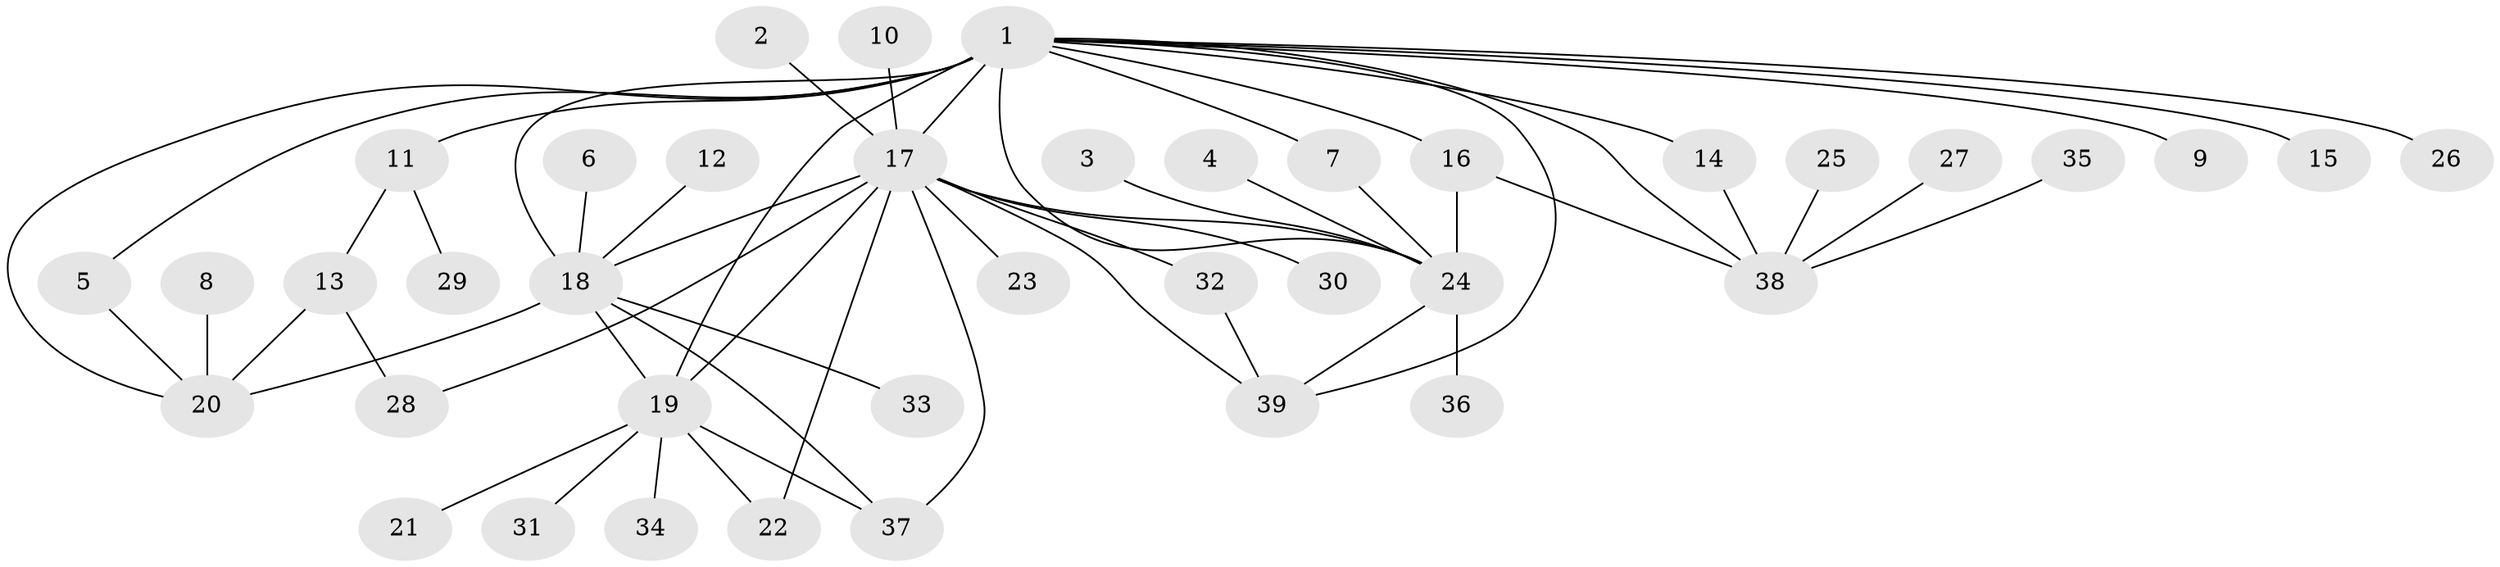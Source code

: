 // original degree distribution, {2: 0.16883116883116883, 13: 0.025974025974025976, 3: 0.1038961038961039, 11: 0.012987012987012988, 7: 0.03896103896103896, 6: 0.03896103896103896, 4: 0.07792207792207792, 1: 0.4935064935064935, 5: 0.025974025974025976, 8: 0.012987012987012988}
// Generated by graph-tools (version 1.1) at 2025/49/03/09/25 03:49:53]
// undirected, 39 vertices, 56 edges
graph export_dot {
graph [start="1"]
  node [color=gray90,style=filled];
  1;
  2;
  3;
  4;
  5;
  6;
  7;
  8;
  9;
  10;
  11;
  12;
  13;
  14;
  15;
  16;
  17;
  18;
  19;
  20;
  21;
  22;
  23;
  24;
  25;
  26;
  27;
  28;
  29;
  30;
  31;
  32;
  33;
  34;
  35;
  36;
  37;
  38;
  39;
  1 -- 5 [weight=1.0];
  1 -- 7 [weight=1.0];
  1 -- 9 [weight=1.0];
  1 -- 11 [weight=2.0];
  1 -- 14 [weight=1.0];
  1 -- 15 [weight=1.0];
  1 -- 16 [weight=1.0];
  1 -- 17 [weight=2.0];
  1 -- 18 [weight=2.0];
  1 -- 19 [weight=1.0];
  1 -- 20 [weight=1.0];
  1 -- 24 [weight=1.0];
  1 -- 26 [weight=1.0];
  1 -- 38 [weight=1.0];
  1 -- 39 [weight=1.0];
  2 -- 17 [weight=1.0];
  3 -- 24 [weight=1.0];
  4 -- 24 [weight=1.0];
  5 -- 20 [weight=1.0];
  6 -- 18 [weight=1.0];
  7 -- 24 [weight=1.0];
  8 -- 20 [weight=1.0];
  10 -- 17 [weight=1.0];
  11 -- 13 [weight=1.0];
  11 -- 29 [weight=1.0];
  12 -- 18 [weight=1.0];
  13 -- 20 [weight=1.0];
  13 -- 28 [weight=2.0];
  14 -- 38 [weight=1.0];
  16 -- 24 [weight=1.0];
  16 -- 38 [weight=1.0];
  17 -- 18 [weight=1.0];
  17 -- 19 [weight=2.0];
  17 -- 22 [weight=1.0];
  17 -- 23 [weight=2.0];
  17 -- 24 [weight=1.0];
  17 -- 28 [weight=2.0];
  17 -- 30 [weight=1.0];
  17 -- 32 [weight=2.0];
  17 -- 37 [weight=1.0];
  17 -- 39 [weight=1.0];
  18 -- 19 [weight=1.0];
  18 -- 20 [weight=1.0];
  18 -- 33 [weight=1.0];
  18 -- 37 [weight=1.0];
  19 -- 21 [weight=1.0];
  19 -- 22 [weight=1.0];
  19 -- 31 [weight=1.0];
  19 -- 34 [weight=1.0];
  19 -- 37 [weight=1.0];
  24 -- 36 [weight=1.0];
  24 -- 39 [weight=1.0];
  25 -- 38 [weight=1.0];
  27 -- 38 [weight=1.0];
  32 -- 39 [weight=1.0];
  35 -- 38 [weight=1.0];
}
